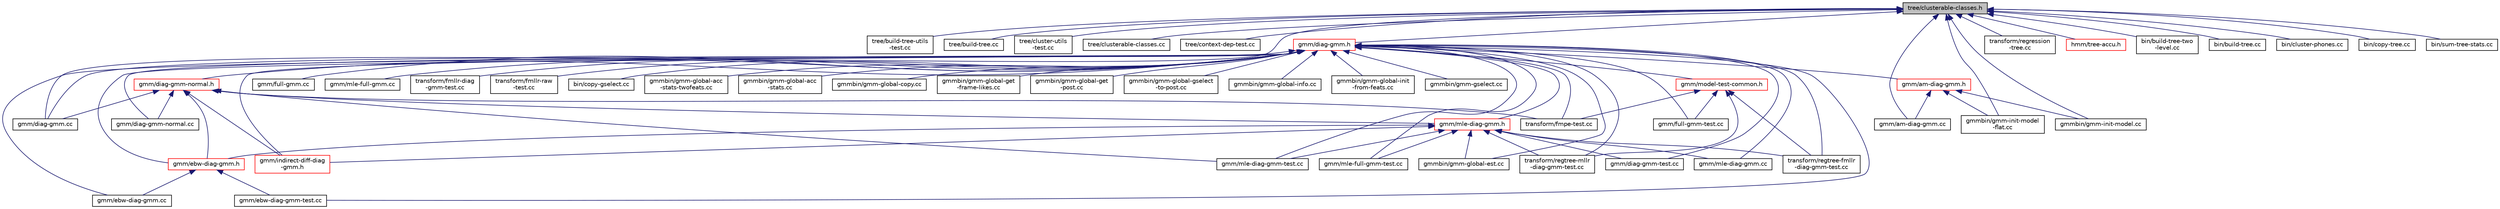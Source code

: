 digraph "tree/clusterable-classes.h"
{
  edge [fontname="Helvetica",fontsize="10",labelfontname="Helvetica",labelfontsize="10"];
  node [fontname="Helvetica",fontsize="10",shape=record];
  Node44 [label="tree/clusterable-classes.h",height=0.2,width=0.4,color="black", fillcolor="grey75", style="filled", fontcolor="black"];
  Node44 -> Node45 [dir="back",color="midnightblue",fontsize="10",style="solid",fontname="Helvetica"];
  Node45 [label="tree/build-tree-utils\l-test.cc",height=0.2,width=0.4,color="black", fillcolor="white", style="filled",URL="$build-tree-utils-test_8cc.html"];
  Node44 -> Node46 [dir="back",color="midnightblue",fontsize="10",style="solid",fontname="Helvetica"];
  Node46 [label="tree/build-tree.cc",height=0.2,width=0.4,color="black", fillcolor="white", style="filled",URL="$tree_2build-tree_8cc.html"];
  Node44 -> Node47 [dir="back",color="midnightblue",fontsize="10",style="solid",fontname="Helvetica"];
  Node47 [label="tree/cluster-utils\l-test.cc",height=0.2,width=0.4,color="black", fillcolor="white", style="filled",URL="$cluster-utils-test_8cc.html"];
  Node44 -> Node48 [dir="back",color="midnightblue",fontsize="10",style="solid",fontname="Helvetica"];
  Node48 [label="tree/clusterable-classes.cc",height=0.2,width=0.4,color="black", fillcolor="white", style="filled",URL="$clusterable-classes_8cc.html"];
  Node44 -> Node49 [dir="back",color="midnightblue",fontsize="10",style="solid",fontname="Helvetica"];
  Node49 [label="tree/context-dep-test.cc",height=0.2,width=0.4,color="black", fillcolor="white", style="filled",URL="$context-dep-test_8cc.html"];
  Node44 -> Node50 [dir="back",color="midnightblue",fontsize="10",style="solid",fontname="Helvetica"];
  Node50 [label="gmm/diag-gmm.h",height=0.2,width=0.4,color="red", fillcolor="white", style="filled",URL="$diag-gmm_8h.html"];
  Node50 -> Node51 [dir="back",color="midnightblue",fontsize="10",style="solid",fontname="Helvetica"];
  Node51 [label="gmm/model-test-common.h",height=0.2,width=0.4,color="red", fillcolor="white", style="filled",URL="$model-test-common_8h.html"];
  Node51 -> Node53 [dir="back",color="midnightblue",fontsize="10",style="solid",fontname="Helvetica"];
  Node53 [label="gmm/full-gmm-test.cc",height=0.2,width=0.4,color="black", fillcolor="white", style="filled",URL="$full-gmm-test_8cc.html"];
  Node51 -> Node56 [dir="back",color="midnightblue",fontsize="10",style="solid",fontname="Helvetica"];
  Node56 [label="transform/fmpe-test.cc",height=0.2,width=0.4,color="black", fillcolor="white", style="filled",URL="$fmpe-test_8cc.html"];
  Node51 -> Node57 [dir="back",color="midnightblue",fontsize="10",style="solid",fontname="Helvetica"];
  Node57 [label="transform/regtree-fmllr\l-diag-gmm-test.cc",height=0.2,width=0.4,color="black", fillcolor="white", style="filled",URL="$regtree-fmllr-diag-gmm-test_8cc.html"];
  Node51 -> Node58 [dir="back",color="midnightblue",fontsize="10",style="solid",fontname="Helvetica"];
  Node58 [label="transform/regtree-mllr\l-diag-gmm-test.cc",height=0.2,width=0.4,color="black", fillcolor="white", style="filled",URL="$regtree-mllr-diag-gmm-test_8cc.html"];
  Node50 -> Node63 [dir="back",color="midnightblue",fontsize="10",style="solid",fontname="Helvetica"];
  Node63 [label="gmm/am-diag-gmm.h",height=0.2,width=0.4,color="red", fillcolor="white", style="filled",URL="$am-diag-gmm_8h.html"];
  Node63 -> Node64 [dir="back",color="midnightblue",fontsize="10",style="solid",fontname="Helvetica"];
  Node64 [label="gmm/am-diag-gmm.cc",height=0.2,width=0.4,color="black", fillcolor="white", style="filled",URL="$am-diag-gmm_8cc.html"];
  Node63 -> Node137 [dir="back",color="midnightblue",fontsize="10",style="solid",fontname="Helvetica"];
  Node137 [label="gmmbin/gmm-init-model\l-flat.cc",height=0.2,width=0.4,color="black", fillcolor="white", style="filled",URL="$gmm-init-model-flat_8cc.html"];
  Node63 -> Node138 [dir="back",color="midnightblue",fontsize="10",style="solid",fontname="Helvetica"];
  Node138 [label="gmmbin/gmm-init-model.cc",height=0.2,width=0.4,color="black", fillcolor="white", style="filled",URL="$gmm-init-model_8cc.html"];
  Node50 -> Node211 [dir="back",color="midnightblue",fontsize="10",style="solid",fontname="Helvetica"];
  Node211 [label="gmm/diag-gmm-normal.h",height=0.2,width=0.4,color="red", fillcolor="white", style="filled",URL="$diag-gmm-normal_8h.html"];
  Node211 -> Node212 [dir="back",color="midnightblue",fontsize="10",style="solid",fontname="Helvetica"];
  Node212 [label="gmm/diag-gmm-normal.cc",height=0.2,width=0.4,color="black", fillcolor="white", style="filled",URL="$diag-gmm-normal_8cc.html"];
  Node211 -> Node213 [dir="back",color="midnightblue",fontsize="10",style="solid",fontname="Helvetica"];
  Node213 [label="gmm/mle-diag-gmm.h",height=0.2,width=0.4,color="red", fillcolor="white", style="filled",URL="$mle-diag-gmm_8h.html"];
  Node213 -> Node214 [dir="back",color="midnightblue",fontsize="10",style="solid",fontname="Helvetica"];
  Node214 [label="gmm/diag-gmm-test.cc",height=0.2,width=0.4,color="black", fillcolor="white", style="filled",URL="$diag-gmm-test_8cc.html"];
  Node213 -> Node103 [dir="back",color="midnightblue",fontsize="10",style="solid",fontname="Helvetica"];
  Node103 [label="gmm/ebw-diag-gmm.h",height=0.2,width=0.4,color="red", fillcolor="white", style="filled",URL="$ebw-diag-gmm_8h.html"];
  Node103 -> Node104 [dir="back",color="midnightblue",fontsize="10",style="solid",fontname="Helvetica"];
  Node104 [label="gmm/ebw-diag-gmm-test.cc",height=0.2,width=0.4,color="black", fillcolor="white", style="filled",URL="$ebw-diag-gmm-test_8cc.html"];
  Node103 -> Node105 [dir="back",color="midnightblue",fontsize="10",style="solid",fontname="Helvetica"];
  Node105 [label="gmm/ebw-diag-gmm.cc",height=0.2,width=0.4,color="black", fillcolor="white", style="filled",URL="$ebw-diag-gmm_8cc.html"];
  Node213 -> Node109 [dir="back",color="midnightblue",fontsize="10",style="solid",fontname="Helvetica"];
  Node109 [label="gmm/indirect-diff-diag\l-gmm.h",height=0.2,width=0.4,color="red", fillcolor="white", style="filled",URL="$indirect-diff-diag-gmm_8h.html"];
  Node213 -> Node232 [dir="back",color="midnightblue",fontsize="10",style="solid",fontname="Helvetica"];
  Node232 [label="gmm/mle-diag-gmm-test.cc",height=0.2,width=0.4,color="black", fillcolor="white", style="filled",URL="$mle-diag-gmm-test_8cc.html"];
  Node213 -> Node233 [dir="back",color="midnightblue",fontsize="10",style="solid",fontname="Helvetica"];
  Node233 [label="gmm/mle-diag-gmm.cc",height=0.2,width=0.4,color="black", fillcolor="white", style="filled",URL="$mle-diag-gmm_8cc.html"];
  Node213 -> Node216 [dir="back",color="midnightblue",fontsize="10",style="solid",fontname="Helvetica"];
  Node216 [label="gmm/mle-full-gmm-test.cc",height=0.2,width=0.4,color="black", fillcolor="white", style="filled",URL="$mle-full-gmm-test_8cc.html"];
  Node213 -> Node57 [dir="back",color="midnightblue",fontsize="10",style="solid",fontname="Helvetica"];
  Node213 -> Node58 [dir="back",color="midnightblue",fontsize="10",style="solid",fontname="Helvetica"];
  Node213 -> Node234 [dir="back",color="midnightblue",fontsize="10",style="solid",fontname="Helvetica"];
  Node234 [label="gmmbin/gmm-global-est.cc",height=0.2,width=0.4,color="black", fillcolor="white", style="filled",URL="$gmm-global-est_8cc.html"];
  Node211 -> Node235 [dir="back",color="midnightblue",fontsize="10",style="solid",fontname="Helvetica"];
  Node235 [label="gmm/diag-gmm.cc",height=0.2,width=0.4,color="black", fillcolor="white", style="filled",URL="$diag-gmm_8cc.html"];
  Node211 -> Node103 [dir="back",color="midnightblue",fontsize="10",style="solid",fontname="Helvetica"];
  Node211 -> Node109 [dir="back",color="midnightblue",fontsize="10",style="solid",fontname="Helvetica"];
  Node211 -> Node232 [dir="back",color="midnightblue",fontsize="10",style="solid",fontname="Helvetica"];
  Node211 -> Node56 [dir="back",color="midnightblue",fontsize="10",style="solid",fontname="Helvetica"];
  Node50 -> Node212 [dir="back",color="midnightblue",fontsize="10",style="solid",fontname="Helvetica"];
  Node50 -> Node214 [dir="back",color="midnightblue",fontsize="10",style="solid",fontname="Helvetica"];
  Node50 -> Node213 [dir="back",color="midnightblue",fontsize="10",style="solid",fontname="Helvetica"];
  Node50 -> Node235 [dir="back",color="midnightblue",fontsize="10",style="solid",fontname="Helvetica"];
  Node50 -> Node104 [dir="back",color="midnightblue",fontsize="10",style="solid",fontname="Helvetica"];
  Node50 -> Node103 [dir="back",color="midnightblue",fontsize="10",style="solid",fontname="Helvetica"];
  Node50 -> Node105 [dir="back",color="midnightblue",fontsize="10",style="solid",fontname="Helvetica"];
  Node50 -> Node53 [dir="back",color="midnightblue",fontsize="10",style="solid",fontname="Helvetica"];
  Node50 -> Node237 [dir="back",color="midnightblue",fontsize="10",style="solid",fontname="Helvetica"];
  Node237 [label="gmm/full-gmm.cc",height=0.2,width=0.4,color="black", fillcolor="white", style="filled",URL="$full-gmm_8cc.html"];
  Node50 -> Node109 [dir="back",color="midnightblue",fontsize="10",style="solid",fontname="Helvetica"];
  Node50 -> Node232 [dir="back",color="midnightblue",fontsize="10",style="solid",fontname="Helvetica"];
  Node50 -> Node233 [dir="back",color="midnightblue",fontsize="10",style="solid",fontname="Helvetica"];
  Node50 -> Node216 [dir="back",color="midnightblue",fontsize="10",style="solid",fontname="Helvetica"];
  Node50 -> Node217 [dir="back",color="midnightblue",fontsize="10",style="solid",fontname="Helvetica"];
  Node217 [label="gmm/mle-full-gmm.cc",height=0.2,width=0.4,color="black", fillcolor="white", style="filled",URL="$mle-full-gmm_8cc.html"];
  Node50 -> Node142 [dir="back",color="midnightblue",fontsize="10",style="solid",fontname="Helvetica"];
  Node142 [label="transform/fmllr-diag\l-gmm-test.cc",height=0.2,width=0.4,color="black", fillcolor="white", style="filled",URL="$fmllr-diag-gmm-test_8cc.html"];
  Node50 -> Node144 [dir="back",color="midnightblue",fontsize="10",style="solid",fontname="Helvetica"];
  Node144 [label="transform/fmllr-raw\l-test.cc",height=0.2,width=0.4,color="black", fillcolor="white", style="filled",URL="$fmllr-raw-test_8cc.html"];
  Node50 -> Node56 [dir="back",color="midnightblue",fontsize="10",style="solid",fontname="Helvetica"];
  Node50 -> Node57 [dir="back",color="midnightblue",fontsize="10",style="solid",fontname="Helvetica"];
  Node50 -> Node58 [dir="back",color="midnightblue",fontsize="10",style="solid",fontname="Helvetica"];
  Node50 -> Node238 [dir="back",color="midnightblue",fontsize="10",style="solid",fontname="Helvetica"];
  Node238 [label="bin/copy-gselect.cc",height=0.2,width=0.4,color="black", fillcolor="white", style="filled",URL="$copy-gselect_8cc.html"];
  Node50 -> Node218 [dir="back",color="midnightblue",fontsize="10",style="solid",fontname="Helvetica"];
  Node218 [label="gmmbin/gmm-global-acc\l-stats-twofeats.cc",height=0.2,width=0.4,color="black", fillcolor="white", style="filled",URL="$gmm-global-acc-stats-twofeats_8cc.html"];
  Node50 -> Node219 [dir="back",color="midnightblue",fontsize="10",style="solid",fontname="Helvetica"];
  Node219 [label="gmmbin/gmm-global-acc\l-stats.cc",height=0.2,width=0.4,color="black", fillcolor="white", style="filled",URL="$gmm-global-acc-stats_8cc.html"];
  Node50 -> Node239 [dir="back",color="midnightblue",fontsize="10",style="solid",fontname="Helvetica"];
  Node239 [label="gmmbin/gmm-global-copy.cc",height=0.2,width=0.4,color="black", fillcolor="white", style="filled",URL="$gmm-global-copy_8cc.html"];
  Node50 -> Node234 [dir="back",color="midnightblue",fontsize="10",style="solid",fontname="Helvetica"];
  Node50 -> Node220 [dir="back",color="midnightblue",fontsize="10",style="solid",fontname="Helvetica"];
  Node220 [label="gmmbin/gmm-global-get\l-frame-likes.cc",height=0.2,width=0.4,color="black", fillcolor="white", style="filled",URL="$gmm-global-get-frame-likes_8cc.html"];
  Node50 -> Node240 [dir="back",color="midnightblue",fontsize="10",style="solid",fontname="Helvetica"];
  Node240 [label="gmmbin/gmm-global-get\l-post.cc",height=0.2,width=0.4,color="black", fillcolor="white", style="filled",URL="$gmm-global-get-post_8cc.html"];
  Node50 -> Node241 [dir="back",color="midnightblue",fontsize="10",style="solid",fontname="Helvetica"];
  Node241 [label="gmmbin/gmm-global-gselect\l-to-post.cc",height=0.2,width=0.4,color="black", fillcolor="white", style="filled",URL="$gmm-global-gselect-to-post_8cc.html"];
  Node50 -> Node242 [dir="back",color="midnightblue",fontsize="10",style="solid",fontname="Helvetica"];
  Node242 [label="gmmbin/gmm-global-info.cc",height=0.2,width=0.4,color="black", fillcolor="white", style="filled",URL="$gmm-global-info_8cc.html"];
  Node50 -> Node221 [dir="back",color="midnightblue",fontsize="10",style="solid",fontname="Helvetica"];
  Node221 [label="gmmbin/gmm-global-init\l-from-feats.cc",height=0.2,width=0.4,color="black", fillcolor="white", style="filled",URL="$gmm-global-init-from-feats_8cc.html"];
  Node50 -> Node243 [dir="back",color="midnightblue",fontsize="10",style="solid",fontname="Helvetica"];
  Node243 [label="gmmbin/gmm-gselect.cc",height=0.2,width=0.4,color="black", fillcolor="white", style="filled",URL="$gmm-gselect_8cc.html"];
  Node44 -> Node64 [dir="back",color="midnightblue",fontsize="10",style="solid",fontname="Helvetica"];
  Node44 -> Node235 [dir="back",color="midnightblue",fontsize="10",style="solid",fontname="Helvetica"];
  Node44 -> Node100 [dir="back",color="midnightblue",fontsize="10",style="solid",fontname="Helvetica"];
  Node100 [label="transform/regression\l-tree.cc",height=0.2,width=0.4,color="black", fillcolor="white", style="filled",URL="$regression-tree_8cc.html"];
  Node44 -> Node287 [dir="back",color="midnightblue",fontsize="10",style="solid",fontname="Helvetica"];
  Node287 [label="hmm/tree-accu.h",height=0.2,width=0.4,color="red", fillcolor="white", style="filled",URL="$tree-accu_8h.html"];
  Node44 -> Node291 [dir="back",color="midnightblue",fontsize="10",style="solid",fontname="Helvetica"];
  Node291 [label="bin/build-tree-two\l-level.cc",height=0.2,width=0.4,color="black", fillcolor="white", style="filled",URL="$build-tree-two-level_8cc.html"];
  Node44 -> Node292 [dir="back",color="midnightblue",fontsize="10",style="solid",fontname="Helvetica"];
  Node292 [label="bin/build-tree.cc",height=0.2,width=0.4,color="black", fillcolor="white", style="filled",URL="$bin_2build-tree_8cc.html"];
  Node44 -> Node293 [dir="back",color="midnightblue",fontsize="10",style="solid",fontname="Helvetica"];
  Node293 [label="bin/cluster-phones.cc",height=0.2,width=0.4,color="black", fillcolor="white", style="filled",URL="$cluster-phones_8cc.html"];
  Node44 -> Node294 [dir="back",color="midnightblue",fontsize="10",style="solid",fontname="Helvetica"];
  Node294 [label="bin/copy-tree.cc",height=0.2,width=0.4,color="black", fillcolor="white", style="filled",URL="$copy-tree_8cc.html"];
  Node44 -> Node295 [dir="back",color="midnightblue",fontsize="10",style="solid",fontname="Helvetica"];
  Node295 [label="bin/sum-tree-stats.cc",height=0.2,width=0.4,color="black", fillcolor="white", style="filled",URL="$sum-tree-stats_8cc.html"];
  Node44 -> Node137 [dir="back",color="midnightblue",fontsize="10",style="solid",fontname="Helvetica"];
  Node44 -> Node138 [dir="back",color="midnightblue",fontsize="10",style="solid",fontname="Helvetica"];
}
